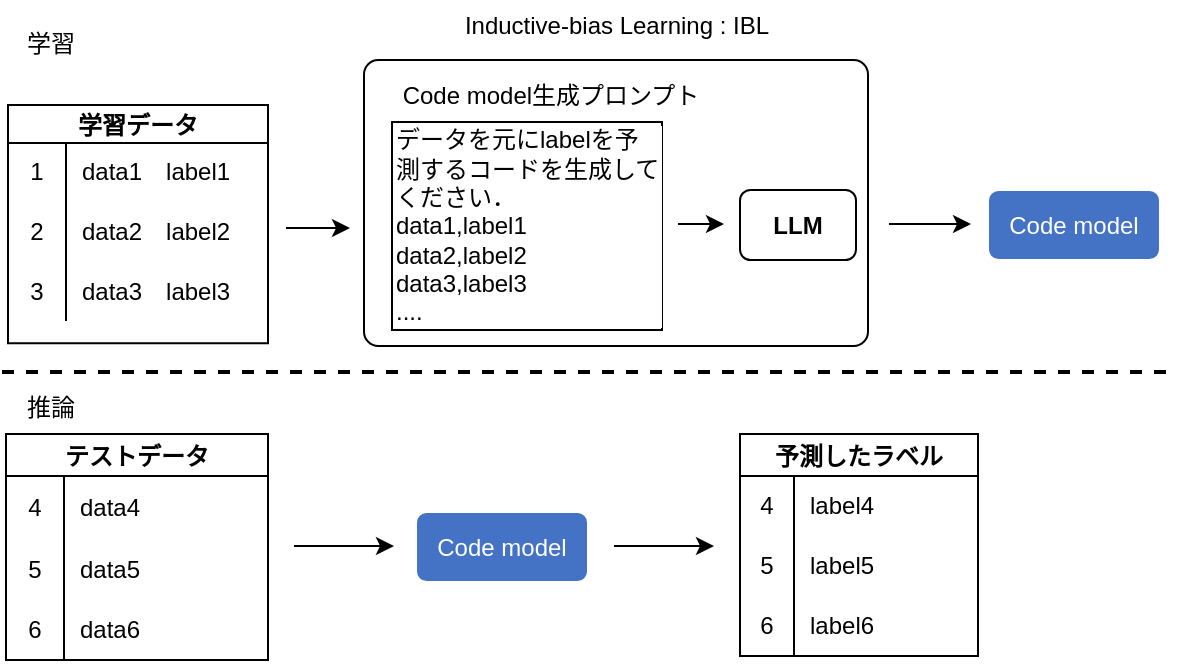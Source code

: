 <mxfile>
    <diagram id="x5mqdB0TMM8NrjgL4UV4" name="ページ1">
        <mxGraphModel dx="822" dy="836" grid="0" gridSize="10" guides="1" tooltips="1" connect="1" arrows="1" fold="1" page="1" pageScale="1" pageWidth="827" pageHeight="1169" background="#ffffff" math="0" shadow="0">
            <root>
                <mxCell id="0"/>
                <mxCell id="1" parent="0"/>
                <mxCell id="39" value="" style="rounded=1;whiteSpace=wrap;html=1;fillColor=none;strokeColor=#000000;arcSize=5;fontColor=#FFFFFF;labelBorderColor=none;labelBackgroundColor=default;" parent="1" vertex="1">
                    <mxGeometry x="282" y="198" width="252" height="143" as="geometry"/>
                </mxCell>
                <mxCell id="3" value="学習データ" style="shape=table;startSize=19;container=1;collapsible=0;childLayout=tableLayout;fixedRows=1;rowLines=0;fontStyle=1;fontColor=#000000;strokeColor=#000000;labelBackgroundColor=none;" parent="1" vertex="1">
                    <mxGeometry x="104" y="220.5" width="130" height="119.071" as="geometry"/>
                </mxCell>
                <mxCell id="4" value="" style="shape=tableRow;horizontal=0;startSize=0;swimlaneHead=0;swimlaneBody=0;top=0;left=0;bottom=0;right=0;collapsible=0;dropTarget=0;fillColor=none;points=[[0,0.5],[1,0.5]];portConstraint=eastwest;strokeColor=#FFFFFF;fontColor=#FFFFFF;" parent="3" vertex="1">
                    <mxGeometry y="19" width="130" height="29" as="geometry"/>
                </mxCell>
                <mxCell id="5" value="&lt;font color=&quot;#000000&quot;&gt;1&lt;/font&gt;" style="shape=partialRectangle;html=1;whiteSpace=wrap;connectable=0;fillColor=none;top=0;left=0;bottom=0;right=0;overflow=hidden;pointerEvents=1;strokeColor=#FFFFFF;fontColor=#FFFFFF;" parent="4" vertex="1">
                    <mxGeometry width="29" height="29" as="geometry">
                        <mxRectangle width="29" height="29" as="alternateBounds"/>
                    </mxGeometry>
                </mxCell>
                <mxCell id="6" value="&lt;font color=&quot;#000000&quot;&gt;data1　label1&lt;/font&gt;" style="shape=partialRectangle;html=1;whiteSpace=wrap;connectable=0;fillColor=none;top=0;left=0;bottom=0;right=0;align=left;spacingLeft=6;overflow=hidden;strokeColor=#FFFFFF;fontColor=#FFFFFF;" parent="4" vertex="1">
                    <mxGeometry x="29" width="101" height="29" as="geometry">
                        <mxRectangle width="101" height="29" as="alternateBounds"/>
                    </mxGeometry>
                </mxCell>
                <mxCell id="7" value="" style="shape=tableRow;horizontal=0;startSize=0;swimlaneHead=0;swimlaneBody=0;top=0;left=0;bottom=0;right=0;collapsible=0;dropTarget=0;fillColor=none;points=[[0,0.5],[1,0.5]];portConstraint=eastwest;strokeColor=#FFFFFF;fontColor=#FFFFFF;" parent="3" vertex="1">
                    <mxGeometry y="48" width="130" height="30" as="geometry"/>
                </mxCell>
                <mxCell id="8" value="&lt;font color=&quot;#000000&quot;&gt;2&lt;/font&gt;" style="shape=partialRectangle;html=1;whiteSpace=wrap;connectable=0;fillColor=none;top=0;left=0;bottom=0;right=0;overflow=hidden;strokeColor=#000000;fontColor=#FFFFFF;" parent="7" vertex="1">
                    <mxGeometry width="29" height="30" as="geometry">
                        <mxRectangle width="29" height="30" as="alternateBounds"/>
                    </mxGeometry>
                </mxCell>
                <mxCell id="9" value="&lt;font color=&quot;#000000&quot;&gt;data2　label2&lt;/font&gt;" style="shape=partialRectangle;html=1;whiteSpace=wrap;connectable=0;fillColor=none;top=0;left=0;bottom=0;right=0;align=left;spacingLeft=6;overflow=hidden;strokeColor=#FFFFFF;fontColor=#FFFFFF;" parent="7" vertex="1">
                    <mxGeometry x="29" width="101" height="30" as="geometry">
                        <mxRectangle width="101" height="30" as="alternateBounds"/>
                    </mxGeometry>
                </mxCell>
                <mxCell id="10" value="" style="shape=tableRow;horizontal=0;startSize=0;swimlaneHead=0;swimlaneBody=0;top=0;left=0;bottom=0;right=0;collapsible=0;dropTarget=0;fillColor=none;points=[[0,0.5],[1,0.5]];portConstraint=eastwest;strokeColor=#FFFFFF;fontColor=#FFFFFF;" parent="3" vertex="1">
                    <mxGeometry y="78" width="130" height="30" as="geometry"/>
                </mxCell>
                <mxCell id="11" value="&lt;font color=&quot;#000000&quot;&gt;3&lt;/font&gt;" style="shape=partialRectangle;html=1;whiteSpace=wrap;connectable=0;fillColor=none;top=0;left=0;bottom=0;right=0;overflow=hidden;strokeColor=#FFFFFF;fontColor=#FFFFFF;" parent="10" vertex="1">
                    <mxGeometry width="29" height="30" as="geometry">
                        <mxRectangle width="29" height="30" as="alternateBounds"/>
                    </mxGeometry>
                </mxCell>
                <mxCell id="12" value="&lt;font color=&quot;#000000&quot;&gt;data3　label3&lt;/font&gt;" style="shape=partialRectangle;html=1;whiteSpace=wrap;connectable=0;fillColor=none;top=0;left=0;bottom=0;right=0;align=left;spacingLeft=6;overflow=hidden;strokeColor=#FFFFFF;fontColor=#FFFFFF;" parent="10" vertex="1">
                    <mxGeometry x="29" width="101" height="30" as="geometry">
                        <mxRectangle width="101" height="30" as="alternateBounds"/>
                    </mxGeometry>
                </mxCell>
                <mxCell id="14" value="" style="endArrow=classic;html=1;strokeColor=#000000;fontColor=#FFFFFF;labelBorderColor=none;labelBackgroundColor=default;" parent="1" edge="1">
                    <mxGeometry width="50" height="50" relative="1" as="geometry">
                        <mxPoint x="544.5" y="280.04" as="sourcePoint"/>
                        <mxPoint x="585.5" y="280.02" as="targetPoint"/>
                    </mxGeometry>
                </mxCell>
                <mxCell id="15" value="" style="endArrow=classic;html=1;strokeColor=#000000;fontColor=#FFFFFF;labelBorderColor=default;labelBackgroundColor=default;" parent="1" edge="1">
                    <mxGeometry width="50" height="50" relative="1" as="geometry">
                        <mxPoint x="243" y="282" as="sourcePoint"/>
                        <mxPoint x="275" y="282" as="targetPoint"/>
                    </mxGeometry>
                </mxCell>
                <mxCell id="41" value="&lt;font color=&quot;#000000&quot;&gt;&lt;b style=&quot;&quot;&gt;LLM&lt;/b&gt;&lt;/font&gt;" style="rounded=1;whiteSpace=wrap;html=1;fillColor=none;strokeColor=#000000;fontColor=#FFFFFF;labelBorderColor=none;labelBackgroundColor=default;" parent="1" vertex="1">
                    <mxGeometry x="470" y="263" width="58" height="35" as="geometry"/>
                </mxCell>
                <mxCell id="43" value="テストデータ" style="shape=table;startSize=21;container=1;collapsible=0;childLayout=tableLayout;fixedRows=1;rowLines=0;fontStyle=1;fontColor=#000000;strokeColor=#000000;labelBackgroundColor=none;" parent="1" vertex="1">
                    <mxGeometry x="103" y="385" width="131" height="113.048" as="geometry"/>
                </mxCell>
                <mxCell id="44" value="" style="shape=tableRow;horizontal=0;startSize=0;swimlaneHead=0;swimlaneBody=0;top=0;left=0;bottom=0;right=0;collapsible=0;dropTarget=0;fillColor=none;points=[[0,0.5],[1,0.5]];portConstraint=eastwest;strokeColor=#FFFFFF;fontColor=#FFFFFF;" parent="43" vertex="1">
                    <mxGeometry y="21" width="131" height="32" as="geometry"/>
                </mxCell>
                <mxCell id="45" value="&lt;font&gt;4&lt;/font&gt;" style="shape=partialRectangle;html=1;whiteSpace=wrap;connectable=0;fillColor=none;top=0;left=0;bottom=0;right=0;overflow=hidden;pointerEvents=1;strokeColor=#FFFFFF;fontColor=#000000;" parent="44" vertex="1">
                    <mxGeometry width="29" height="32" as="geometry">
                        <mxRectangle width="29" height="32" as="alternateBounds"/>
                    </mxGeometry>
                </mxCell>
                <mxCell id="46" value="&lt;font&gt;data4&lt;/font&gt;" style="shape=partialRectangle;html=1;whiteSpace=wrap;connectable=0;fillColor=none;top=0;left=0;bottom=0;right=0;align=left;spacingLeft=6;overflow=hidden;strokeColor=#FFFFFF;fontColor=#000000;" parent="44" vertex="1">
                    <mxGeometry x="29" width="102" height="32" as="geometry">
                        <mxRectangle width="102" height="32" as="alternateBounds"/>
                    </mxGeometry>
                </mxCell>
                <mxCell id="47" value="" style="shape=tableRow;horizontal=0;startSize=0;swimlaneHead=0;swimlaneBody=0;top=0;left=0;bottom=0;right=0;collapsible=0;dropTarget=0;fillColor=none;points=[[0,0.5],[1,0.5]];portConstraint=eastwest;strokeColor=#FFFFFF;fontColor=#FFFFFF;" parent="43" vertex="1">
                    <mxGeometry y="53" width="131" height="30" as="geometry"/>
                </mxCell>
                <mxCell id="48" value="&lt;font&gt;5&lt;/font&gt;" style="shape=partialRectangle;html=1;whiteSpace=wrap;connectable=0;fillColor=none;top=0;left=0;bottom=0;right=0;overflow=hidden;strokeColor=#FFFFFF;fontColor=#000000;" parent="47" vertex="1">
                    <mxGeometry width="29" height="30" as="geometry">
                        <mxRectangle width="29" height="30" as="alternateBounds"/>
                    </mxGeometry>
                </mxCell>
                <mxCell id="49" value="&lt;font&gt;data5&lt;/font&gt;" style="shape=partialRectangle;html=1;whiteSpace=wrap;connectable=0;fillColor=none;top=0;left=0;bottom=0;right=0;align=left;spacingLeft=6;overflow=hidden;strokeColor=#FFFFFF;fontColor=#000000;" parent="47" vertex="1">
                    <mxGeometry x="29" width="102" height="30" as="geometry">
                        <mxRectangle width="102" height="30" as="alternateBounds"/>
                    </mxGeometry>
                </mxCell>
                <mxCell id="50" value="" style="shape=tableRow;horizontal=0;startSize=0;swimlaneHead=0;swimlaneBody=0;top=0;left=0;bottom=0;right=0;collapsible=0;dropTarget=0;fillColor=none;points=[[0,0.5],[1,0.5]];portConstraint=eastwest;strokeColor=#FFFFFF;fontColor=#FFFFFF;" parent="43" vertex="1">
                    <mxGeometry y="83" width="131" height="30" as="geometry"/>
                </mxCell>
                <mxCell id="51" value="&lt;font&gt;6&lt;/font&gt;" style="shape=partialRectangle;html=1;whiteSpace=wrap;connectable=0;fillColor=none;top=0;left=0;bottom=0;right=0;overflow=hidden;strokeColor=#FFFFFF;fontColor=#000000;" parent="50" vertex="1">
                    <mxGeometry width="29" height="30" as="geometry">
                        <mxRectangle width="29" height="30" as="alternateBounds"/>
                    </mxGeometry>
                </mxCell>
                <mxCell id="52" value="&lt;font&gt;data6&lt;/font&gt;" style="shape=partialRectangle;html=1;whiteSpace=wrap;connectable=0;fillColor=none;top=0;left=0;bottom=0;right=0;align=left;spacingLeft=6;overflow=hidden;strokeColor=#FFFFFF;fontColor=#000000;" parent="50" vertex="1">
                    <mxGeometry x="29" width="102" height="30" as="geometry">
                        <mxRectangle width="102" height="30" as="alternateBounds"/>
                    </mxGeometry>
                </mxCell>
                <mxCell id="53" value="予測したラベル" style="shape=table;startSize=21;container=1;collapsible=0;childLayout=tableLayout;fixedRows=1;rowLines=0;fontStyle=1;fontColor=#000000;labelBorderColor=none;labelBackgroundColor=none;strokeColor=#000000;" parent="1" vertex="1">
                    <mxGeometry x="470" y="385" width="119" height="111" as="geometry"/>
                </mxCell>
                <mxCell id="54" value="" style="shape=tableRow;horizontal=0;startSize=0;swimlaneHead=0;swimlaneBody=0;top=0;left=0;bottom=0;right=0;collapsible=0;dropTarget=0;fillColor=none;points=[[0,0.5],[1,0.5]];portConstraint=eastwest;strokeColor=#FFFFFF;fontColor=#FFFFFF;labelBorderColor=none;labelBackgroundColor=none;" parent="53" vertex="1">
                    <mxGeometry y="21" width="119" height="30" as="geometry"/>
                </mxCell>
                <mxCell id="55" value="&lt;font color=&quot;#000000&quot; style=&quot;&quot;&gt;4&lt;/font&gt;" style="shape=partialRectangle;html=1;whiteSpace=wrap;connectable=0;fillColor=none;top=0;left=0;bottom=0;right=0;overflow=hidden;pointerEvents=1;strokeColor=#000000;fontColor=#FFFFFF;labelBorderColor=none;labelBackgroundColor=none;" parent="54" vertex="1">
                    <mxGeometry width="27" height="30" as="geometry">
                        <mxRectangle width="27" height="30" as="alternateBounds"/>
                    </mxGeometry>
                </mxCell>
                <mxCell id="56" value="&lt;font color=&quot;#000000&quot; style=&quot;&quot;&gt;label4&lt;/font&gt;" style="shape=partialRectangle;html=1;whiteSpace=wrap;connectable=0;fillColor=none;top=0;left=0;bottom=0;right=0;align=left;spacingLeft=6;overflow=hidden;strokeColor=#000000;fontColor=#FFFFFF;labelBorderColor=none;labelBackgroundColor=none;" parent="54" vertex="1">
                    <mxGeometry x="27" width="92" height="30" as="geometry">
                        <mxRectangle width="92" height="30" as="alternateBounds"/>
                    </mxGeometry>
                </mxCell>
                <mxCell id="57" value="" style="shape=tableRow;horizontal=0;startSize=0;swimlaneHead=0;swimlaneBody=0;top=0;left=0;bottom=0;right=0;collapsible=0;dropTarget=0;fillColor=none;points=[[0,0.5],[1,0.5]];portConstraint=eastwest;strokeColor=#FFFFFF;fontColor=#FFFFFF;labelBorderColor=none;labelBackgroundColor=none;" parent="53" vertex="1">
                    <mxGeometry y="51" width="119" height="30" as="geometry"/>
                </mxCell>
                <mxCell id="58" value="&lt;font color=&quot;#000000&quot;&gt;5&lt;/font&gt;" style="shape=partialRectangle;html=1;whiteSpace=wrap;connectable=0;fillColor=none;top=0;left=0;bottom=0;right=0;overflow=hidden;strokeColor=#FFFFFF;fontColor=#FFFFFF;labelBorderColor=none;labelBackgroundColor=none;" parent="57" vertex="1">
                    <mxGeometry width="27" height="30" as="geometry">
                        <mxRectangle width="27" height="30" as="alternateBounds"/>
                    </mxGeometry>
                </mxCell>
                <mxCell id="59" value="&lt;font color=&quot;#000000&quot; style=&quot;&quot;&gt;label5&lt;/font&gt;" style="shape=partialRectangle;html=1;whiteSpace=wrap;connectable=0;fillColor=none;top=0;left=0;bottom=0;right=0;align=left;spacingLeft=6;overflow=hidden;strokeColor=#FFFFFF;fontColor=#FFFFFF;labelBorderColor=none;labelBackgroundColor=none;" parent="57" vertex="1">
                    <mxGeometry x="27" width="92" height="30" as="geometry">
                        <mxRectangle width="92" height="30" as="alternateBounds"/>
                    </mxGeometry>
                </mxCell>
                <mxCell id="60" value="" style="shape=tableRow;horizontal=0;startSize=0;swimlaneHead=0;swimlaneBody=0;top=0;left=0;bottom=0;right=0;collapsible=0;dropTarget=0;fillColor=none;points=[[0,0.5],[1,0.5]];portConstraint=eastwest;strokeColor=#FFFFFF;fontColor=#FFFFFF;labelBorderColor=none;labelBackgroundColor=none;" parent="53" vertex="1">
                    <mxGeometry y="81" width="119" height="30" as="geometry"/>
                </mxCell>
                <mxCell id="61" value="&lt;font color=&quot;#000000&quot;&gt;6&lt;/font&gt;" style="shape=partialRectangle;html=1;whiteSpace=wrap;connectable=0;fillColor=none;top=0;left=0;bottom=0;right=0;overflow=hidden;strokeColor=#FFFFFF;fontColor=#FFFFFF;labelBorderColor=none;labelBackgroundColor=none;" parent="60" vertex="1">
                    <mxGeometry width="27" height="30" as="geometry">
                        <mxRectangle width="27" height="30" as="alternateBounds"/>
                    </mxGeometry>
                </mxCell>
                <mxCell id="62" value="&lt;font color=&quot;#000000&quot; style=&quot;&quot;&gt;label6&lt;/font&gt;" style="shape=partialRectangle;html=1;whiteSpace=wrap;connectable=0;fillColor=none;top=0;left=0;bottom=0;right=0;align=left;spacingLeft=6;overflow=hidden;strokeColor=#FFFFFF;fontColor=#FFFFFF;labelBorderColor=none;labelBackgroundColor=none;" parent="60" vertex="1">
                    <mxGeometry x="27" width="92" height="30" as="geometry">
                        <mxRectangle width="92" height="30" as="alternateBounds"/>
                    </mxGeometry>
                </mxCell>
                <mxCell id="65" value="" style="endArrow=classic;html=1;strokeColor=#000000;fontColor=#FFFFFF;labelBorderColor=none;labelBackgroundColor=default;" parent="1" edge="1">
                    <mxGeometry width="50" height="50" relative="1" as="geometry">
                        <mxPoint x="439" y="280.02" as="sourcePoint"/>
                        <mxPoint x="462" y="280.02" as="targetPoint"/>
                    </mxGeometry>
                </mxCell>
                <mxCell id="66" value="" style="endArrow=classic;html=1;strokeColor=#000000;fontColor=#FFFFFF;labelBorderColor=default;labelBackgroundColor=default;" parent="1" edge="1">
                    <mxGeometry width="50" height="50" relative="1" as="geometry">
                        <mxPoint x="247" y="441.02" as="sourcePoint"/>
                        <mxPoint x="297" y="441.02" as="targetPoint"/>
                    </mxGeometry>
                </mxCell>
                <mxCell id="67" value="" style="endArrow=classic;html=1;strokeColor=#000000;fontColor=#FFFFFF;labelBorderColor=none;labelBackgroundColor=default;" parent="1" edge="1">
                    <mxGeometry width="50" height="50" relative="1" as="geometry">
                        <mxPoint x="407" y="441.02" as="sourcePoint"/>
                        <mxPoint x="457" y="441.02" as="targetPoint"/>
                    </mxGeometry>
                </mxCell>
                <mxCell id="68" value="&lt;blockquote style=&quot;margin: 0 0 0 40px; border: none; padding: 0px;&quot;&gt;&lt;/blockquote&gt;&lt;font color=&quot;#000000&quot;&gt;データを元にlabelを予測するコードを生成してください．&lt;br&gt;&lt;/font&gt;&lt;blockquote style=&quot;margin: 0 0 0 40px; border: none; padding: 0px;&quot;&gt;&lt;/blockquote&gt;&lt;font color=&quot;#000000&quot;&gt;data1,label1&lt;br&gt;&lt;/font&gt;&lt;blockquote style=&quot;margin: 0 0 0 40px; border: none; padding: 0px;&quot;&gt;&lt;/blockquote&gt;&lt;font color=&quot;#000000&quot;&gt;data2,label2&lt;br&gt;&lt;/font&gt;&lt;blockquote style=&quot;margin: 0 0 0 40px; border: none; padding: 0px;&quot;&gt;&lt;/blockquote&gt;&lt;font color=&quot;#000000&quot;&gt;data3,label3&lt;br&gt;....&lt;/font&gt;" style="whiteSpace=wrap;html=1;strokeColor=#000000;fontColor=#FFFFFF;fillColor=none;align=left;labelBorderColor=none;labelBackgroundColor=default;" parent="1" vertex="1">
                    <mxGeometry x="296" y="229" width="135" height="104" as="geometry"/>
                </mxCell>
                <mxCell id="72" value="" style="endArrow=none;dashed=1;html=1;strokeColor=#000000;fontColor=#FFFFFF;strokeWidth=2;labelBackgroundColor=none;labelBorderColor=default;spacing=10;" parent="1" edge="1">
                    <mxGeometry width="50" height="50" relative="1" as="geometry">
                        <mxPoint x="101" y="354" as="sourcePoint"/>
                        <mxPoint x="686" y="354" as="targetPoint"/>
                    </mxGeometry>
                </mxCell>
                <mxCell id="81" value="Code model" style="rounded=1;whiteSpace=wrap;html=1;fillColor=#4472c4;strokeColor=#FFFFFF;fontColor=#FFFFFF;labelBorderColor=none;labelBackgroundColor=none;" parent="1" vertex="1">
                    <mxGeometry x="594" y="263" width="86" height="35" as="geometry"/>
                </mxCell>
                <mxCell id="82" value="Code model" style="rounded=1;whiteSpace=wrap;html=1;fillColor=#4472c4;strokeColor=#FFFFFF;fontColor=#FFFFFF;labelBorderColor=none;labelBackgroundColor=none;" parent="1" vertex="1">
                    <mxGeometry x="308" y="424" width="86" height="35" as="geometry"/>
                </mxCell>
                <mxCell id="84" value="&lt;font color=&quot;#000000&quot;&gt;Code model生成プロンプト&lt;/font&gt;" style="text;html=1;align=center;verticalAlign=middle;resizable=0;points=[];autosize=1;strokeColor=none;fillColor=none;fontColor=#FFFFFF;" parent="1" vertex="1">
                    <mxGeometry x="291" y="203" width="167" height="26" as="geometry"/>
                </mxCell>
                <mxCell id="85" value="&lt;font color=&quot;#000000&quot;&gt;Inductive-bias Learning : IBL&lt;/font&gt;" style="text;html=1;align=center;verticalAlign=middle;resizable=0;points=[];autosize=1;strokeColor=none;fillColor=none;fontColor=#FFFFFF;" parent="1" vertex="1">
                    <mxGeometry x="323" y="168" width="170" height="26" as="geometry"/>
                </mxCell>
                <mxCell id="86" value="&lt;font color=&quot;#000000&quot;&gt;学習&lt;/font&gt;" style="text;html=1;align=center;verticalAlign=middle;resizable=0;points=[];autosize=1;strokeColor=none;fillColor=none;fontColor=#FFFFFF;" parent="1" vertex="1">
                    <mxGeometry x="104" y="177" width="42" height="26" as="geometry"/>
                </mxCell>
                <mxCell id="87" value="&lt;font color=&quot;#000000&quot;&gt;推論&lt;/font&gt;" style="text;html=1;align=center;verticalAlign=middle;resizable=0;points=[];autosize=1;strokeColor=none;fillColor=none;fontColor=#FFFFFF;" parent="1" vertex="1">
                    <mxGeometry x="104" y="359" width="42" height="26" as="geometry"/>
                </mxCell>
            </root>
        </mxGraphModel>
    </diagram>
</mxfile>
